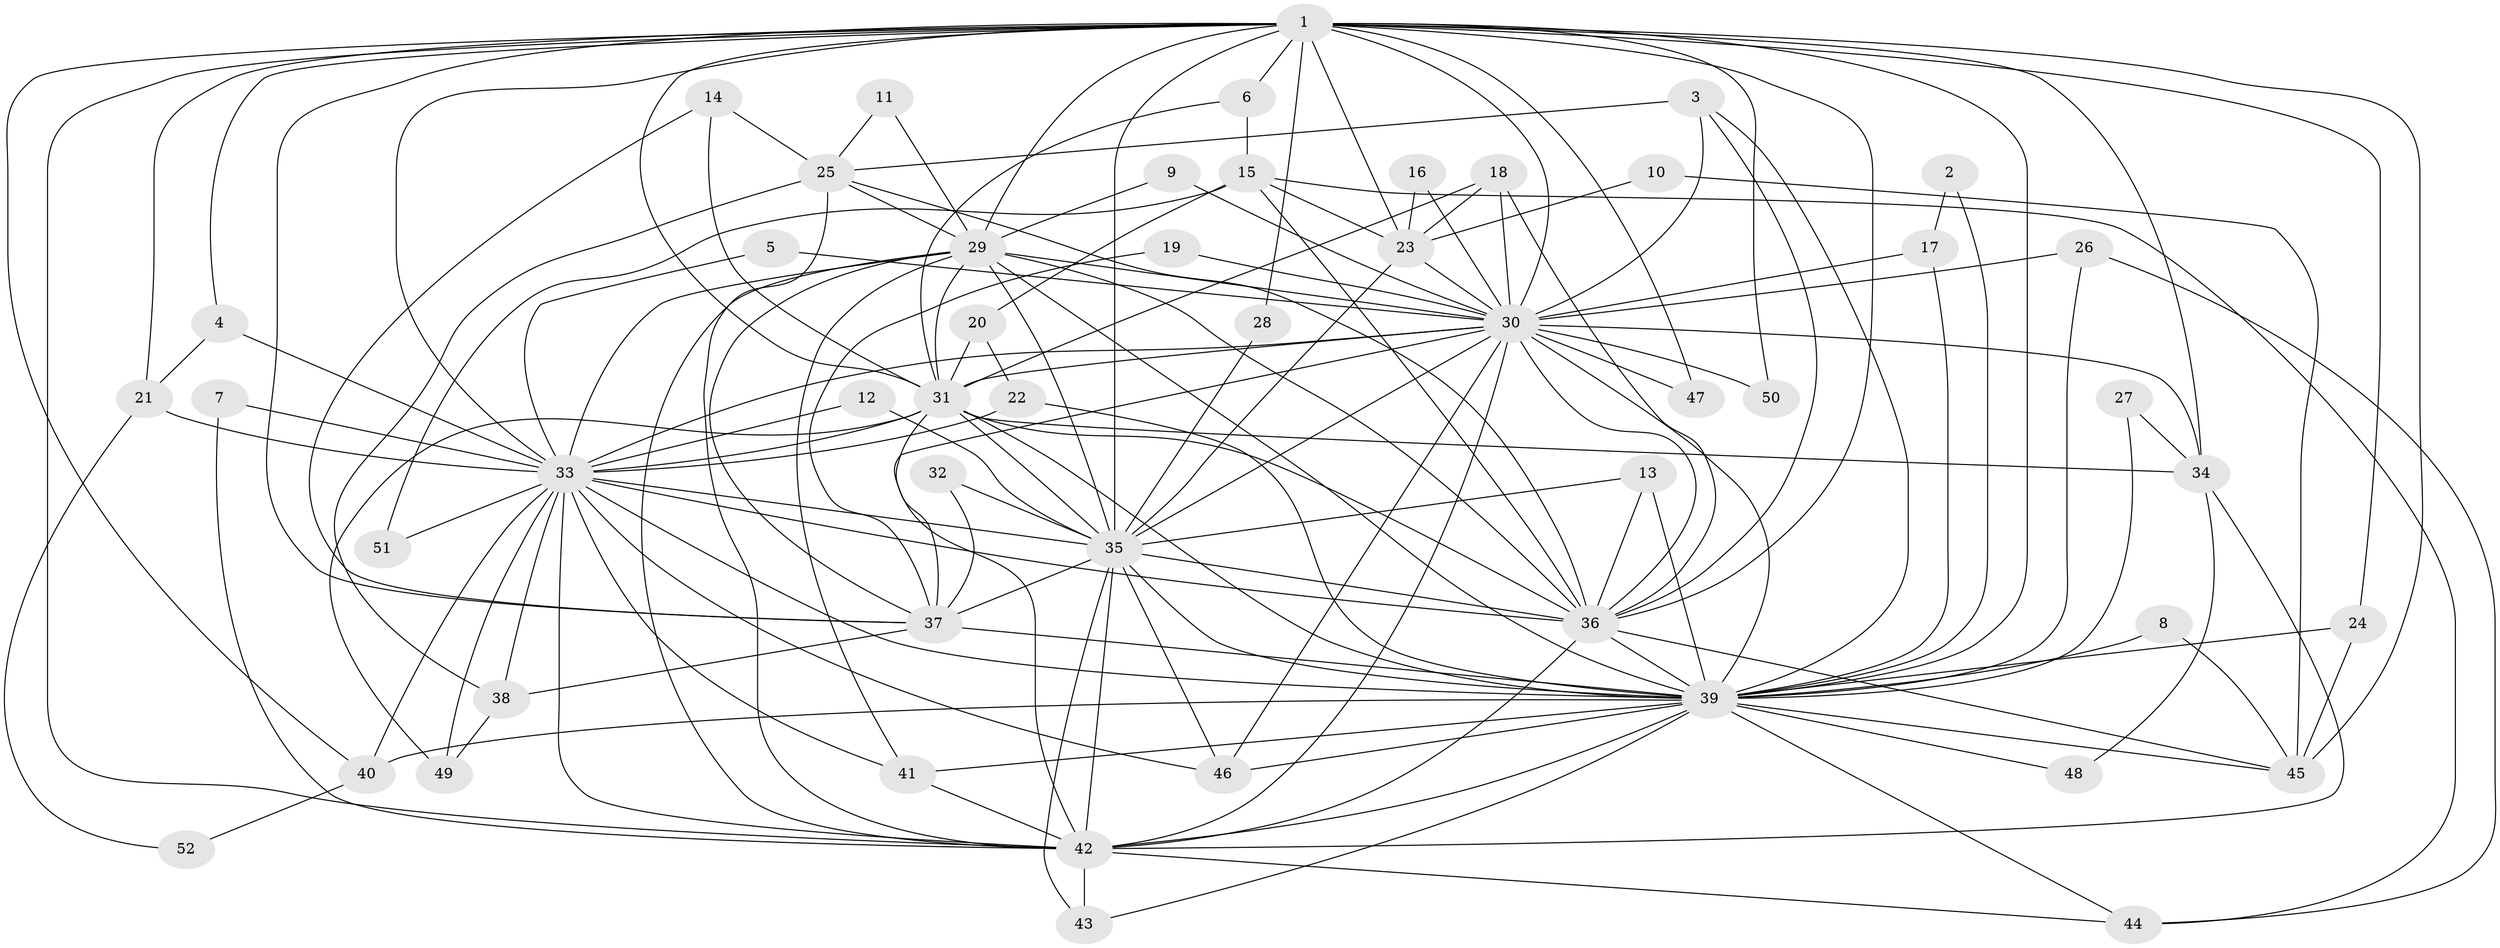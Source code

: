 // original degree distribution, {19: 0.009708737864077669, 18: 0.019417475728155338, 31: 0.009708737864077669, 26: 0.009708737864077669, 15: 0.019417475728155338, 23: 0.009708737864077669, 17: 0.019417475728155338, 3: 0.2912621359223301, 2: 0.4563106796116505, 7: 0.009708737864077669, 8: 0.009708737864077669, 4: 0.08737864077669903, 5: 0.019417475728155338, 6: 0.02912621359223301}
// Generated by graph-tools (version 1.1) at 2025/25/03/09/25 03:25:47]
// undirected, 52 vertices, 150 edges
graph export_dot {
graph [start="1"]
  node [color=gray90,style=filled];
  1;
  2;
  3;
  4;
  5;
  6;
  7;
  8;
  9;
  10;
  11;
  12;
  13;
  14;
  15;
  16;
  17;
  18;
  19;
  20;
  21;
  22;
  23;
  24;
  25;
  26;
  27;
  28;
  29;
  30;
  31;
  32;
  33;
  34;
  35;
  36;
  37;
  38;
  39;
  40;
  41;
  42;
  43;
  44;
  45;
  46;
  47;
  48;
  49;
  50;
  51;
  52;
  1 -- 4 [weight=1.0];
  1 -- 6 [weight=1.0];
  1 -- 21 [weight=1.0];
  1 -- 23 [weight=2.0];
  1 -- 24 [weight=1.0];
  1 -- 28 [weight=1.0];
  1 -- 29 [weight=2.0];
  1 -- 30 [weight=3.0];
  1 -- 31 [weight=2.0];
  1 -- 33 [weight=2.0];
  1 -- 34 [weight=1.0];
  1 -- 35 [weight=4.0];
  1 -- 36 [weight=2.0];
  1 -- 37 [weight=1.0];
  1 -- 39 [weight=3.0];
  1 -- 40 [weight=1.0];
  1 -- 42 [weight=2.0];
  1 -- 45 [weight=2.0];
  1 -- 47 [weight=1.0];
  1 -- 50 [weight=2.0];
  2 -- 17 [weight=1.0];
  2 -- 39 [weight=1.0];
  3 -- 25 [weight=1.0];
  3 -- 30 [weight=1.0];
  3 -- 36 [weight=1.0];
  3 -- 39 [weight=1.0];
  4 -- 21 [weight=1.0];
  4 -- 33 [weight=1.0];
  5 -- 30 [weight=1.0];
  5 -- 33 [weight=1.0];
  6 -- 15 [weight=1.0];
  6 -- 31 [weight=1.0];
  7 -- 33 [weight=1.0];
  7 -- 42 [weight=1.0];
  8 -- 39 [weight=1.0];
  8 -- 45 [weight=1.0];
  9 -- 29 [weight=1.0];
  9 -- 30 [weight=1.0];
  10 -- 23 [weight=1.0];
  10 -- 45 [weight=1.0];
  11 -- 25 [weight=1.0];
  11 -- 29 [weight=1.0];
  12 -- 33 [weight=1.0];
  12 -- 35 [weight=1.0];
  13 -- 35 [weight=1.0];
  13 -- 36 [weight=1.0];
  13 -- 39 [weight=1.0];
  14 -- 25 [weight=1.0];
  14 -- 31 [weight=1.0];
  14 -- 37 [weight=1.0];
  15 -- 20 [weight=1.0];
  15 -- 23 [weight=1.0];
  15 -- 36 [weight=1.0];
  15 -- 44 [weight=1.0];
  15 -- 51 [weight=1.0];
  16 -- 23 [weight=1.0];
  16 -- 30 [weight=1.0];
  17 -- 30 [weight=1.0];
  17 -- 39 [weight=1.0];
  18 -- 23 [weight=1.0];
  18 -- 30 [weight=1.0];
  18 -- 31 [weight=1.0];
  18 -- 36 [weight=1.0];
  19 -- 30 [weight=1.0];
  19 -- 37 [weight=1.0];
  20 -- 22 [weight=1.0];
  20 -- 31 [weight=1.0];
  21 -- 33 [weight=1.0];
  21 -- 52 [weight=1.0];
  22 -- 33 [weight=1.0];
  22 -- 39 [weight=1.0];
  23 -- 30 [weight=1.0];
  23 -- 35 [weight=1.0];
  24 -- 39 [weight=1.0];
  24 -- 45 [weight=1.0];
  25 -- 29 [weight=1.0];
  25 -- 36 [weight=1.0];
  25 -- 38 [weight=1.0];
  25 -- 42 [weight=1.0];
  26 -- 30 [weight=1.0];
  26 -- 39 [weight=2.0];
  26 -- 44 [weight=1.0];
  27 -- 34 [weight=1.0];
  27 -- 39 [weight=1.0];
  28 -- 35 [weight=1.0];
  29 -- 30 [weight=2.0];
  29 -- 31 [weight=1.0];
  29 -- 33 [weight=1.0];
  29 -- 35 [weight=1.0];
  29 -- 36 [weight=1.0];
  29 -- 37 [weight=1.0];
  29 -- 39 [weight=3.0];
  29 -- 41 [weight=1.0];
  29 -- 42 [weight=1.0];
  30 -- 31 [weight=1.0];
  30 -- 33 [weight=1.0];
  30 -- 34 [weight=1.0];
  30 -- 35 [weight=1.0];
  30 -- 36 [weight=2.0];
  30 -- 37 [weight=1.0];
  30 -- 39 [weight=1.0];
  30 -- 42 [weight=2.0];
  30 -- 46 [weight=1.0];
  30 -- 47 [weight=1.0];
  30 -- 50 [weight=1.0];
  31 -- 33 [weight=1.0];
  31 -- 34 [weight=1.0];
  31 -- 35 [weight=2.0];
  31 -- 36 [weight=2.0];
  31 -- 39 [weight=1.0];
  31 -- 42 [weight=1.0];
  31 -- 49 [weight=1.0];
  32 -- 35 [weight=1.0];
  32 -- 37 [weight=1.0];
  33 -- 35 [weight=2.0];
  33 -- 36 [weight=2.0];
  33 -- 38 [weight=2.0];
  33 -- 39 [weight=1.0];
  33 -- 40 [weight=1.0];
  33 -- 41 [weight=1.0];
  33 -- 42 [weight=1.0];
  33 -- 46 [weight=1.0];
  33 -- 49 [weight=1.0];
  33 -- 51 [weight=1.0];
  34 -- 42 [weight=1.0];
  34 -- 48 [weight=1.0];
  35 -- 36 [weight=2.0];
  35 -- 37 [weight=1.0];
  35 -- 39 [weight=1.0];
  35 -- 42 [weight=1.0];
  35 -- 43 [weight=1.0];
  35 -- 46 [weight=1.0];
  36 -- 39 [weight=1.0];
  36 -- 42 [weight=1.0];
  36 -- 45 [weight=1.0];
  37 -- 38 [weight=1.0];
  37 -- 39 [weight=1.0];
  38 -- 49 [weight=1.0];
  39 -- 40 [weight=1.0];
  39 -- 41 [weight=1.0];
  39 -- 42 [weight=2.0];
  39 -- 43 [weight=1.0];
  39 -- 44 [weight=1.0];
  39 -- 45 [weight=1.0];
  39 -- 46 [weight=1.0];
  39 -- 48 [weight=1.0];
  40 -- 52 [weight=1.0];
  41 -- 42 [weight=1.0];
  42 -- 43 [weight=1.0];
  42 -- 44 [weight=1.0];
}
